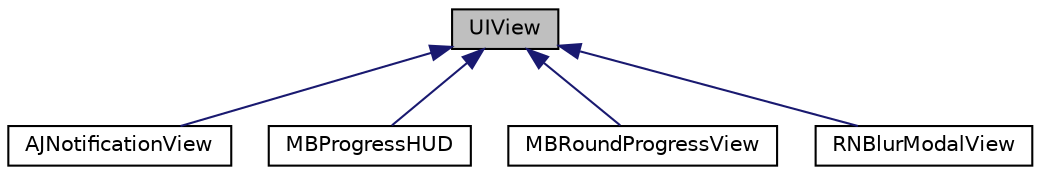 digraph G
{
  edge [fontname="Helvetica",fontsize="10",labelfontname="Helvetica",labelfontsize="10"];
  node [fontname="Helvetica",fontsize="10",shape=record];
  Node1 [label="UIView",height=0.2,width=0.4,color="black", fillcolor="grey75", style="filled" fontcolor="black"];
  Node1 -> Node2 [dir="back",color="midnightblue",fontsize="10",style="solid",fontname="Helvetica"];
  Node2 [label="AJNotificationView",height=0.2,width=0.4,color="black", fillcolor="white", style="filled",URL="$interface_a_j_notification_view.html"];
  Node1 -> Node3 [dir="back",color="midnightblue",fontsize="10",style="solid",fontname="Helvetica"];
  Node3 [label="MBProgressHUD",height=0.2,width=0.4,color="black", fillcolor="white", style="filled",URL="$interface_m_b_progress_h_u_d.html"];
  Node1 -> Node4 [dir="back",color="midnightblue",fontsize="10",style="solid",fontname="Helvetica"];
  Node4 [label="MBRoundProgressView",height=0.2,width=0.4,color="black", fillcolor="white", style="filled",URL="$interface_m_b_round_progress_view.html"];
  Node1 -> Node5 [dir="back",color="midnightblue",fontsize="10",style="solid",fontname="Helvetica"];
  Node5 [label="RNBlurModalView",height=0.2,width=0.4,color="black", fillcolor="white", style="filled",URL="$interface_r_n_blur_modal_view.html"];
}

